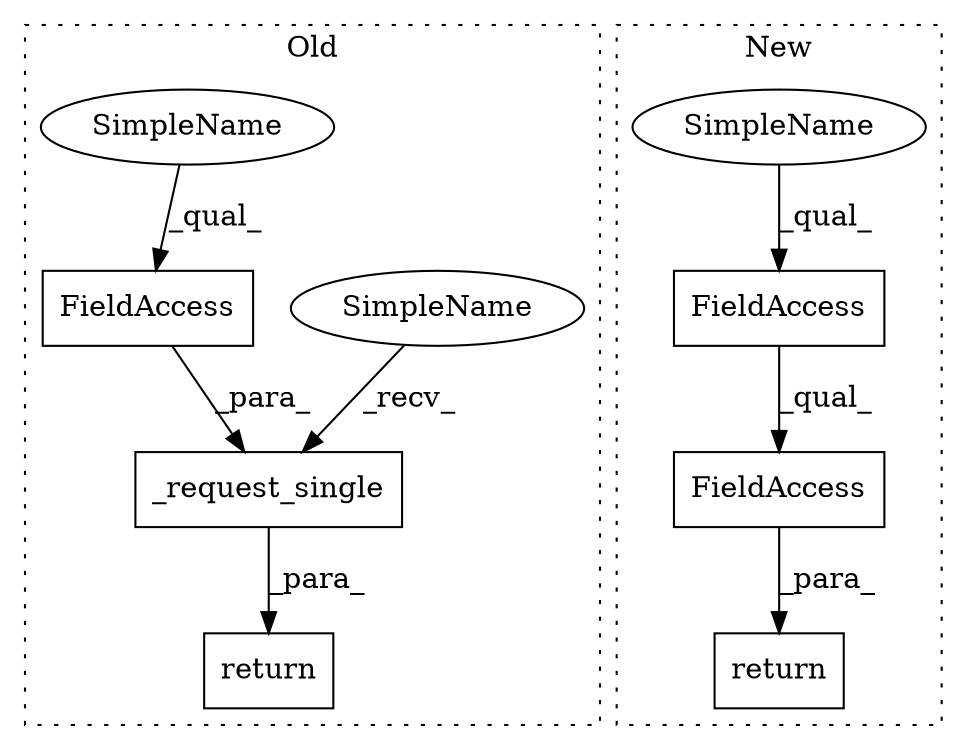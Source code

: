 digraph G {
subgraph cluster0 {
1 [label="_request_single" a="32" s="2322,2360" l="16,1" shape="box"];
3 [label="FieldAccess" a="22" s="2345" l="15" shape="box"];
4 [label="return" a="41" s="2310" l="7" shape="box"];
7 [label="SimpleName" a="42" s="2317" l="4" shape="ellipse"];
8 [label="SimpleName" a="42" s="2345" l="4" shape="ellipse"];
label = "Old";
style="dotted";
}
subgraph cluster1 {
2 [label="return" a="41" s="2470" l="7" shape="box"];
5 [label="FieldAccess" a="22" s="2477" l="30" shape="box"];
6 [label="FieldAccess" a="22" s="2477" l="19" shape="box"];
9 [label="SimpleName" a="42" s="2477" l="4" shape="ellipse"];
label = "New";
style="dotted";
}
1 -> 4 [label="_para_"];
3 -> 1 [label="_para_"];
5 -> 2 [label="_para_"];
6 -> 5 [label="_qual_"];
7 -> 1 [label="_recv_"];
8 -> 3 [label="_qual_"];
9 -> 6 [label="_qual_"];
}